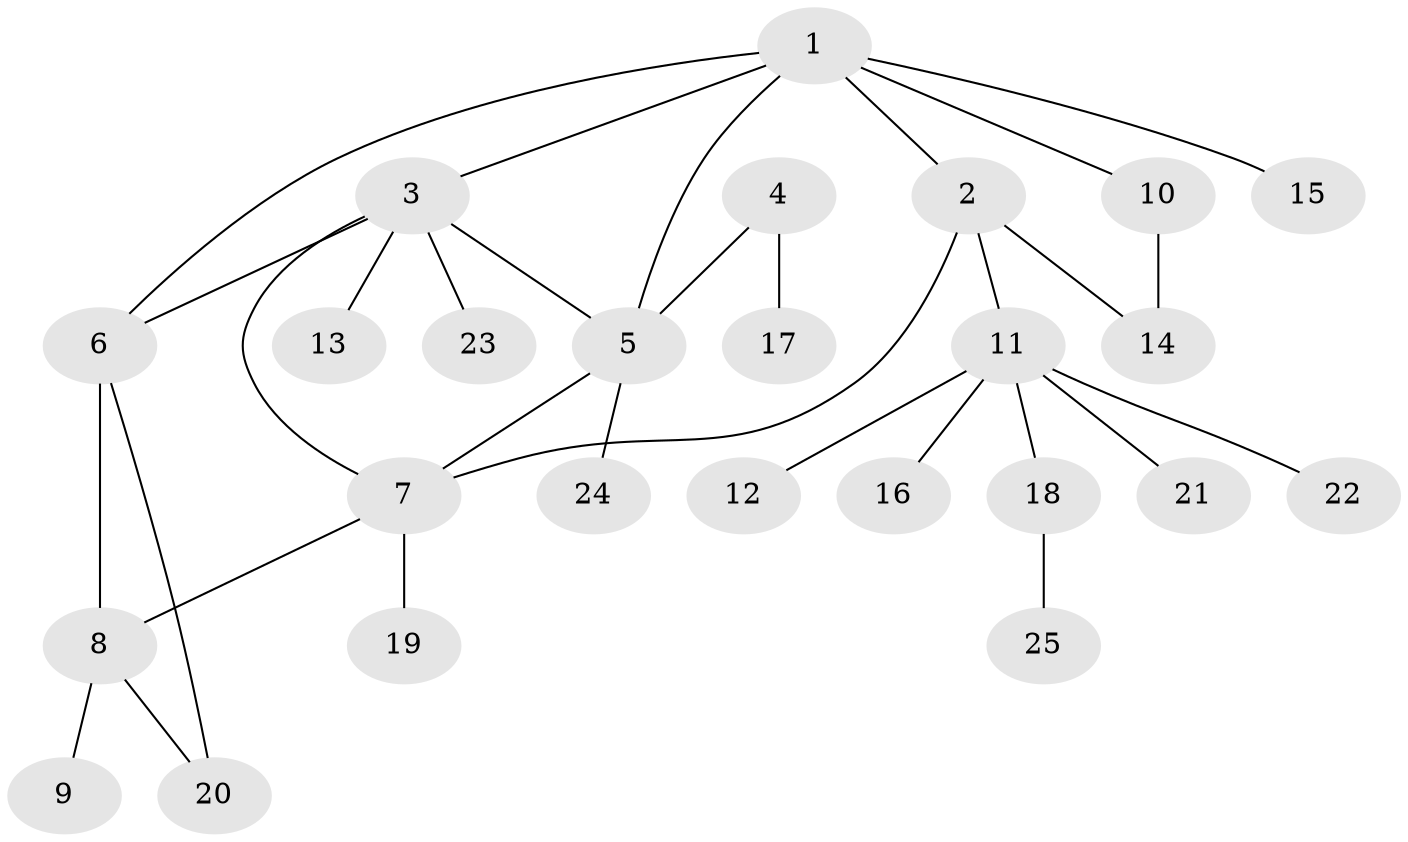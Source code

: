 // original degree distribution, {4: 0.04081632653061224, 6: 0.08163265306122448, 3: 0.061224489795918366, 2: 0.22448979591836735, 5: 0.061224489795918366, 7: 0.04081632653061224, 1: 0.4897959183673469}
// Generated by graph-tools (version 1.1) at 2025/37/03/09/25 02:37:18]
// undirected, 25 vertices, 31 edges
graph export_dot {
graph [start="1"]
  node [color=gray90,style=filled];
  1;
  2;
  3;
  4;
  5;
  6;
  7;
  8;
  9;
  10;
  11;
  12;
  13;
  14;
  15;
  16;
  17;
  18;
  19;
  20;
  21;
  22;
  23;
  24;
  25;
  1 -- 2 [weight=2.0];
  1 -- 3 [weight=1.0];
  1 -- 5 [weight=2.0];
  1 -- 6 [weight=1.0];
  1 -- 10 [weight=1.0];
  1 -- 15 [weight=1.0];
  2 -- 7 [weight=1.0];
  2 -- 11 [weight=1.0];
  2 -- 14 [weight=2.0];
  3 -- 5 [weight=1.0];
  3 -- 6 [weight=1.0];
  3 -- 7 [weight=1.0];
  3 -- 13 [weight=1.0];
  3 -- 23 [weight=1.0];
  4 -- 5 [weight=1.0];
  4 -- 17 [weight=4.0];
  5 -- 7 [weight=1.0];
  5 -- 24 [weight=1.0];
  6 -- 8 [weight=1.0];
  6 -- 20 [weight=1.0];
  7 -- 8 [weight=1.0];
  7 -- 19 [weight=1.0];
  8 -- 9 [weight=1.0];
  8 -- 20 [weight=1.0];
  10 -- 14 [weight=5.0];
  11 -- 12 [weight=1.0];
  11 -- 16 [weight=1.0];
  11 -- 18 [weight=1.0];
  11 -- 21 [weight=1.0];
  11 -- 22 [weight=1.0];
  18 -- 25 [weight=1.0];
}

